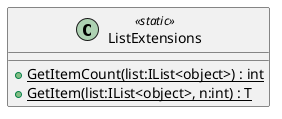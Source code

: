 @startuml
class ListExtensions <<static>> {
    + {static} GetItemCount(list:IList<object>) : int
    + {static} GetItem(list:IList<object>, n:int) : T
}
@enduml
